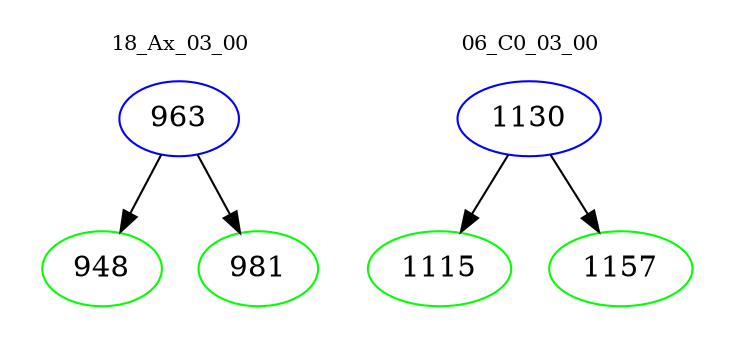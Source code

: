 digraph{
subgraph cluster_0 {
color = white
label = "18_Ax_03_00";
fontsize=10;
T0_963 [label="963", color="blue"]
T0_963 -> T0_948 [color="black"]
T0_948 [label="948", color="green"]
T0_963 -> T0_981 [color="black"]
T0_981 [label="981", color="green"]
}
subgraph cluster_1 {
color = white
label = "06_C0_03_00";
fontsize=10;
T1_1130 [label="1130", color="blue"]
T1_1130 -> T1_1115 [color="black"]
T1_1115 [label="1115", color="green"]
T1_1130 -> T1_1157 [color="black"]
T1_1157 [label="1157", color="green"]
}
}
